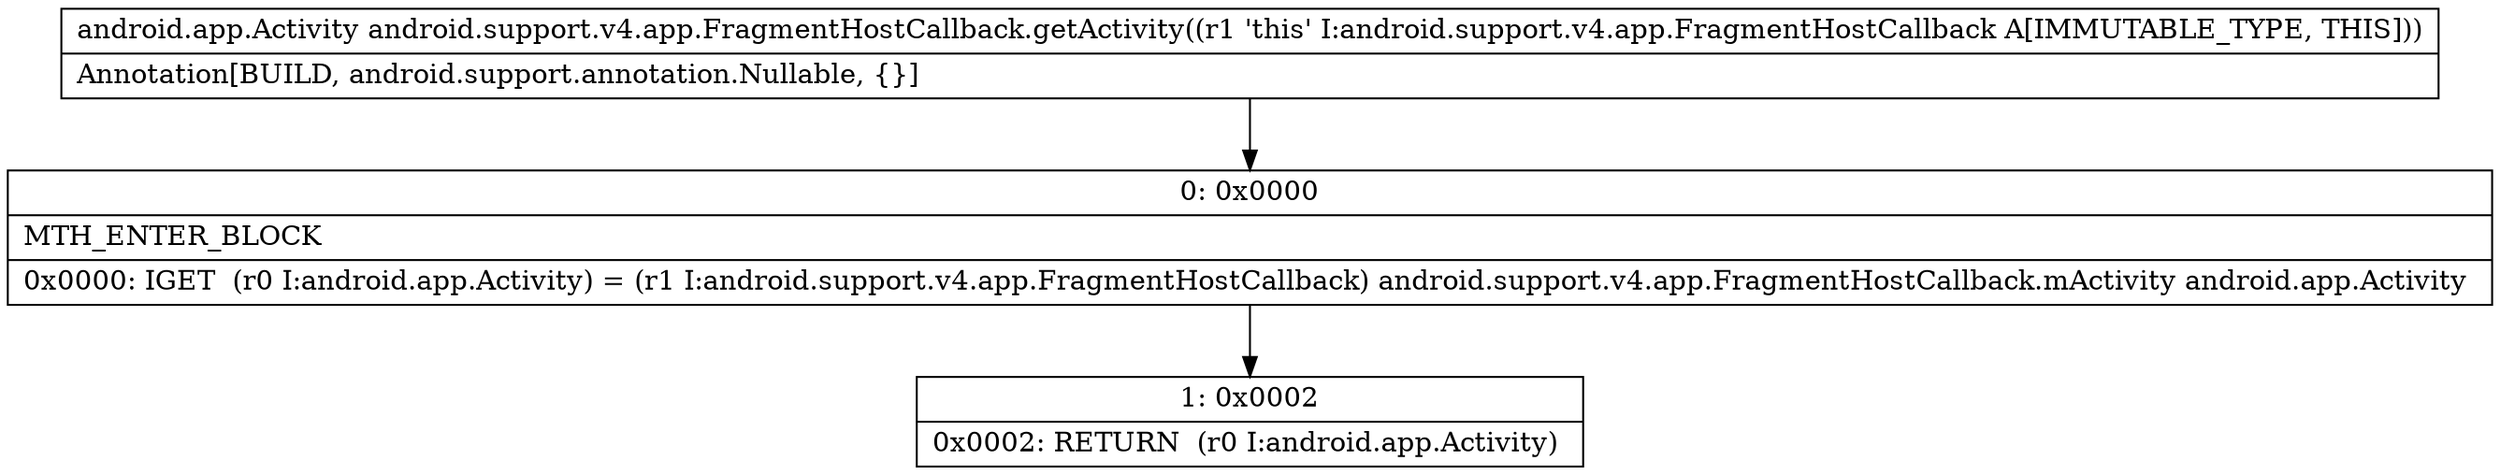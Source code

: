 digraph "CFG forandroid.support.v4.app.FragmentHostCallback.getActivity()Landroid\/app\/Activity;" {
Node_0 [shape=record,label="{0\:\ 0x0000|MTH_ENTER_BLOCK\l|0x0000: IGET  (r0 I:android.app.Activity) = (r1 I:android.support.v4.app.FragmentHostCallback) android.support.v4.app.FragmentHostCallback.mActivity android.app.Activity \l}"];
Node_1 [shape=record,label="{1\:\ 0x0002|0x0002: RETURN  (r0 I:android.app.Activity) \l}"];
MethodNode[shape=record,label="{android.app.Activity android.support.v4.app.FragmentHostCallback.getActivity((r1 'this' I:android.support.v4.app.FragmentHostCallback A[IMMUTABLE_TYPE, THIS]))  | Annotation[BUILD, android.support.annotation.Nullable, \{\}]\l}"];
MethodNode -> Node_0;
Node_0 -> Node_1;
}

